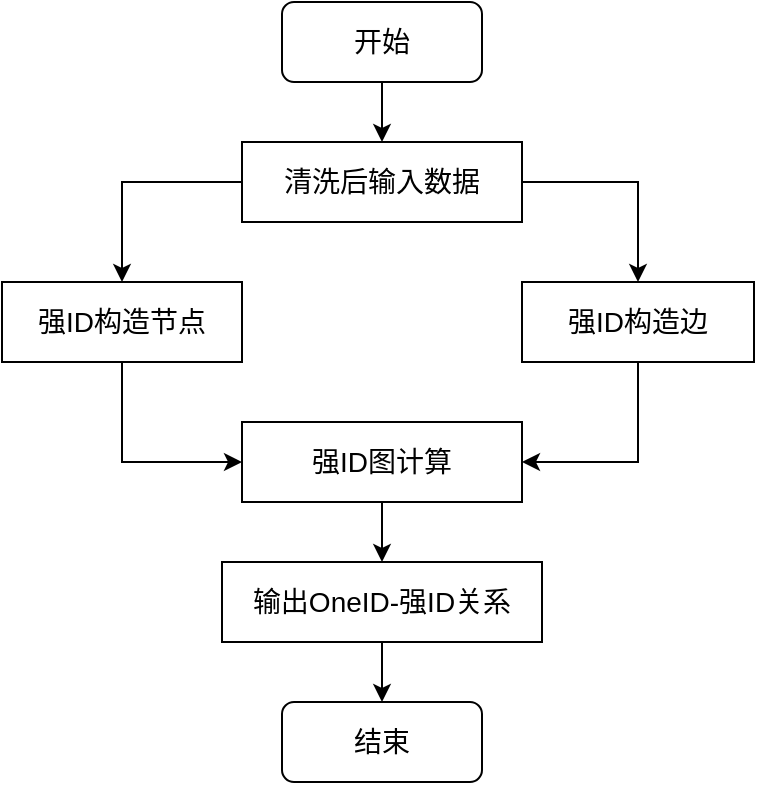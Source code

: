 <mxfile version="20.3.0" type="github">
  <diagram id="C5RBs43oDa-KdzZeNtuy" name="Page-1">
    <mxGraphModel dx="1550" dy="867" grid="1" gridSize="10" guides="1" tooltips="1" connect="1" arrows="1" fold="1" page="1" pageScale="1" pageWidth="827" pageHeight="1169" math="0" shadow="0">
      <root>
        <mxCell id="WIyWlLk6GJQsqaUBKTNV-0" />
        <mxCell id="WIyWlLk6GJQsqaUBKTNV-1" parent="WIyWlLk6GJQsqaUBKTNV-0" />
        <mxCell id="YwwYJsGPN3-Y0xMFqPzo-3" value="" style="edgeStyle=orthogonalEdgeStyle;rounded=0;orthogonalLoop=1;jettySize=auto;html=1;fontSize=14;exitX=0;exitY=0.5;exitDx=0;exitDy=0;" edge="1" parent="WIyWlLk6GJQsqaUBKTNV-1" source="YwwYJsGPN3-Y0xMFqPzo-0" target="YwwYJsGPN3-Y0xMFqPzo-2">
          <mxGeometry relative="1" as="geometry" />
        </mxCell>
        <mxCell id="YwwYJsGPN3-Y0xMFqPzo-5" style="edgeStyle=orthogonalEdgeStyle;rounded=0;orthogonalLoop=1;jettySize=auto;html=1;exitX=1;exitY=0.5;exitDx=0;exitDy=0;fontSize=14;" edge="1" parent="WIyWlLk6GJQsqaUBKTNV-1" source="YwwYJsGPN3-Y0xMFqPzo-0" target="YwwYJsGPN3-Y0xMFqPzo-4">
          <mxGeometry relative="1" as="geometry" />
        </mxCell>
        <mxCell id="YwwYJsGPN3-Y0xMFqPzo-0" value="&lt;font style=&quot;font-size: 14px;&quot;&gt;清洗后输入数据&lt;/font&gt;" style="rounded=0;whiteSpace=wrap;html=1;" vertex="1" parent="WIyWlLk6GJQsqaUBKTNV-1">
          <mxGeometry x="300" y="130" width="140" height="40" as="geometry" />
        </mxCell>
        <mxCell id="YwwYJsGPN3-Y0xMFqPzo-11" style="edgeStyle=orthogonalEdgeStyle;rounded=0;orthogonalLoop=1;jettySize=auto;html=1;exitX=0.5;exitY=1;exitDx=0;exitDy=0;entryX=0.5;entryY=0;entryDx=0;entryDy=0;fontSize=14;" edge="1" parent="WIyWlLk6GJQsqaUBKTNV-1" source="YwwYJsGPN3-Y0xMFqPzo-1" target="YwwYJsGPN3-Y0xMFqPzo-0">
          <mxGeometry relative="1" as="geometry" />
        </mxCell>
        <mxCell id="YwwYJsGPN3-Y0xMFqPzo-1" value="&lt;font style=&quot;font-size: 14px;&quot;&gt;开始&lt;/font&gt;" style="rounded=1;whiteSpace=wrap;html=1;" vertex="1" parent="WIyWlLk6GJQsqaUBKTNV-1">
          <mxGeometry x="320" y="60" width="100" height="40" as="geometry" />
        </mxCell>
        <mxCell id="YwwYJsGPN3-Y0xMFqPzo-7" style="edgeStyle=orthogonalEdgeStyle;rounded=0;orthogonalLoop=1;jettySize=auto;html=1;exitX=0.5;exitY=1;exitDx=0;exitDy=0;entryX=0;entryY=0.5;entryDx=0;entryDy=0;fontSize=14;" edge="1" parent="WIyWlLk6GJQsqaUBKTNV-1" source="YwwYJsGPN3-Y0xMFqPzo-2" target="YwwYJsGPN3-Y0xMFqPzo-6">
          <mxGeometry relative="1" as="geometry" />
        </mxCell>
        <mxCell id="YwwYJsGPN3-Y0xMFqPzo-2" value="&lt;font style=&quot;font-size: 14px;&quot;&gt;强ID构造节点&lt;/font&gt;" style="whiteSpace=wrap;html=1;rounded=0;" vertex="1" parent="WIyWlLk6GJQsqaUBKTNV-1">
          <mxGeometry x="180" y="200" width="120" height="40" as="geometry" />
        </mxCell>
        <mxCell id="YwwYJsGPN3-Y0xMFqPzo-8" style="edgeStyle=orthogonalEdgeStyle;rounded=0;orthogonalLoop=1;jettySize=auto;html=1;exitX=0.5;exitY=1;exitDx=0;exitDy=0;entryX=1;entryY=0.5;entryDx=0;entryDy=0;fontSize=14;" edge="1" parent="WIyWlLk6GJQsqaUBKTNV-1" source="YwwYJsGPN3-Y0xMFqPzo-4" target="YwwYJsGPN3-Y0xMFqPzo-6">
          <mxGeometry relative="1" as="geometry" />
        </mxCell>
        <mxCell id="YwwYJsGPN3-Y0xMFqPzo-4" value="&lt;font style=&quot;font-size: 14px;&quot;&gt;强ID构造边&lt;/font&gt;" style="rounded=0;whiteSpace=wrap;html=1;" vertex="1" parent="WIyWlLk6GJQsqaUBKTNV-1">
          <mxGeometry x="440" y="200" width="116" height="40" as="geometry" />
        </mxCell>
        <mxCell id="YwwYJsGPN3-Y0xMFqPzo-10" style="edgeStyle=orthogonalEdgeStyle;rounded=0;orthogonalLoop=1;jettySize=auto;html=1;exitX=0.5;exitY=1;exitDx=0;exitDy=0;entryX=0.5;entryY=0;entryDx=0;entryDy=0;fontSize=14;" edge="1" parent="WIyWlLk6GJQsqaUBKTNV-1" source="YwwYJsGPN3-Y0xMFqPzo-6" target="YwwYJsGPN3-Y0xMFqPzo-9">
          <mxGeometry relative="1" as="geometry" />
        </mxCell>
        <mxCell id="YwwYJsGPN3-Y0xMFqPzo-6" value="&lt;font style=&quot;font-size: 14px;&quot;&gt;强ID图计算&lt;/font&gt;" style="rounded=0;whiteSpace=wrap;html=1;" vertex="1" parent="WIyWlLk6GJQsqaUBKTNV-1">
          <mxGeometry x="300" y="270" width="140" height="40" as="geometry" />
        </mxCell>
        <mxCell id="YwwYJsGPN3-Y0xMFqPzo-14" style="edgeStyle=orthogonalEdgeStyle;rounded=0;orthogonalLoop=1;jettySize=auto;html=1;exitX=0.5;exitY=1;exitDx=0;exitDy=0;entryX=0.5;entryY=0;entryDx=0;entryDy=0;fontSize=14;" edge="1" parent="WIyWlLk6GJQsqaUBKTNV-1" source="YwwYJsGPN3-Y0xMFqPzo-9" target="YwwYJsGPN3-Y0xMFqPzo-12">
          <mxGeometry relative="1" as="geometry" />
        </mxCell>
        <mxCell id="YwwYJsGPN3-Y0xMFqPzo-9" value="&lt;font style=&quot;font-size: 14px;&quot;&gt;输出OneID-强ID关系&lt;/font&gt;" style="rounded=0;whiteSpace=wrap;html=1;" vertex="1" parent="WIyWlLk6GJQsqaUBKTNV-1">
          <mxGeometry x="290" y="340" width="160" height="40" as="geometry" />
        </mxCell>
        <mxCell id="YwwYJsGPN3-Y0xMFqPzo-12" value="&lt;font style=&quot;font-size: 14px;&quot;&gt;结束&lt;/font&gt;" style="rounded=1;whiteSpace=wrap;html=1;" vertex="1" parent="WIyWlLk6GJQsqaUBKTNV-1">
          <mxGeometry x="320" y="410" width="100" height="40" as="geometry" />
        </mxCell>
      </root>
    </mxGraphModel>
  </diagram>
</mxfile>

